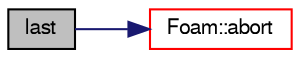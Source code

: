 digraph "last"
{
  bgcolor="transparent";
  edge [fontname="FreeSans",fontsize="10",labelfontname="FreeSans",labelfontsize="10"];
  node [fontname="FreeSans",fontsize="10",shape=record];
  rankdir="LR";
  Node2203 [label="last",height=0.2,width=0.4,color="black", fillcolor="grey75", style="filled", fontcolor="black"];
  Node2203 -> Node2204 [color="midnightblue",fontsize="10",style="solid",fontname="FreeSans"];
  Node2204 [label="Foam::abort",height=0.2,width=0.4,color="red",URL="$a21124.html#a447107a607d03e417307c203fa5fb44b"];
}
